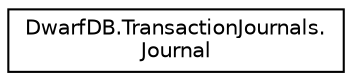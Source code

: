 digraph "Graphical Class Hierarchy"
{
  edge [fontname="Helvetica",fontsize="10",labelfontname="Helvetica",labelfontsize="10"];
  node [fontname="Helvetica",fontsize="10",shape=record];
  rankdir="LR";
  Node1 [label="DwarfDB.TransactionJournals.\lJournal",height=0.2,width=0.4,color="black", fillcolor="white", style="filled",URL="$class_dwarf_d_b_1_1_transaction_journals_1_1_journal.html",tooltip="Description of TransactionJournals. "];
}
